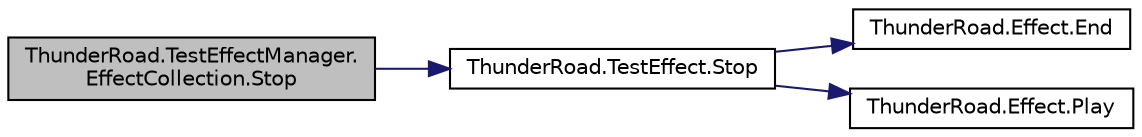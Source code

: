 digraph "ThunderRoad.TestEffectManager.EffectCollection.Stop"
{
 // LATEX_PDF_SIZE
  edge [fontname="Helvetica",fontsize="10",labelfontname="Helvetica",labelfontsize="10"];
  node [fontname="Helvetica",fontsize="10",shape=record];
  rankdir="LR";
  Node1 [label="ThunderRoad.TestEffectManager.\lEffectCollection.Stop",height=0.2,width=0.4,color="black", fillcolor="grey75", style="filled", fontcolor="black",tooltip="Stops this instance."];
  Node1 -> Node2 [color="midnightblue",fontsize="10",style="solid",fontname="Helvetica"];
  Node2 [label="ThunderRoad.TestEffect.Stop",height=0.2,width=0.4,color="black", fillcolor="white", style="filled",URL="$class_thunder_road_1_1_test_effect.html#a3c6df0a37fef78e4021ffe1032626893",tooltip="Stops this instance."];
  Node2 -> Node3 [color="midnightblue",fontsize="10",style="solid",fontname="Helvetica"];
  Node3 [label="ThunderRoad.Effect.End",height=0.2,width=0.4,color="black", fillcolor="white", style="filled",URL="$class_thunder_road_1_1_effect.html#a2043cf912be0f5540f4a335ead848a30",tooltip="Ends the specified loop only."];
  Node2 -> Node4 [color="midnightblue",fontsize="10",style="solid",fontname="Helvetica"];
  Node4 [label="ThunderRoad.Effect.Play",height=0.2,width=0.4,color="black", fillcolor="white", style="filled",URL="$class_thunder_road_1_1_effect.html#aa6f9d974e1983321b0da229a53a1d817",tooltip="Plays this instance."];
}
